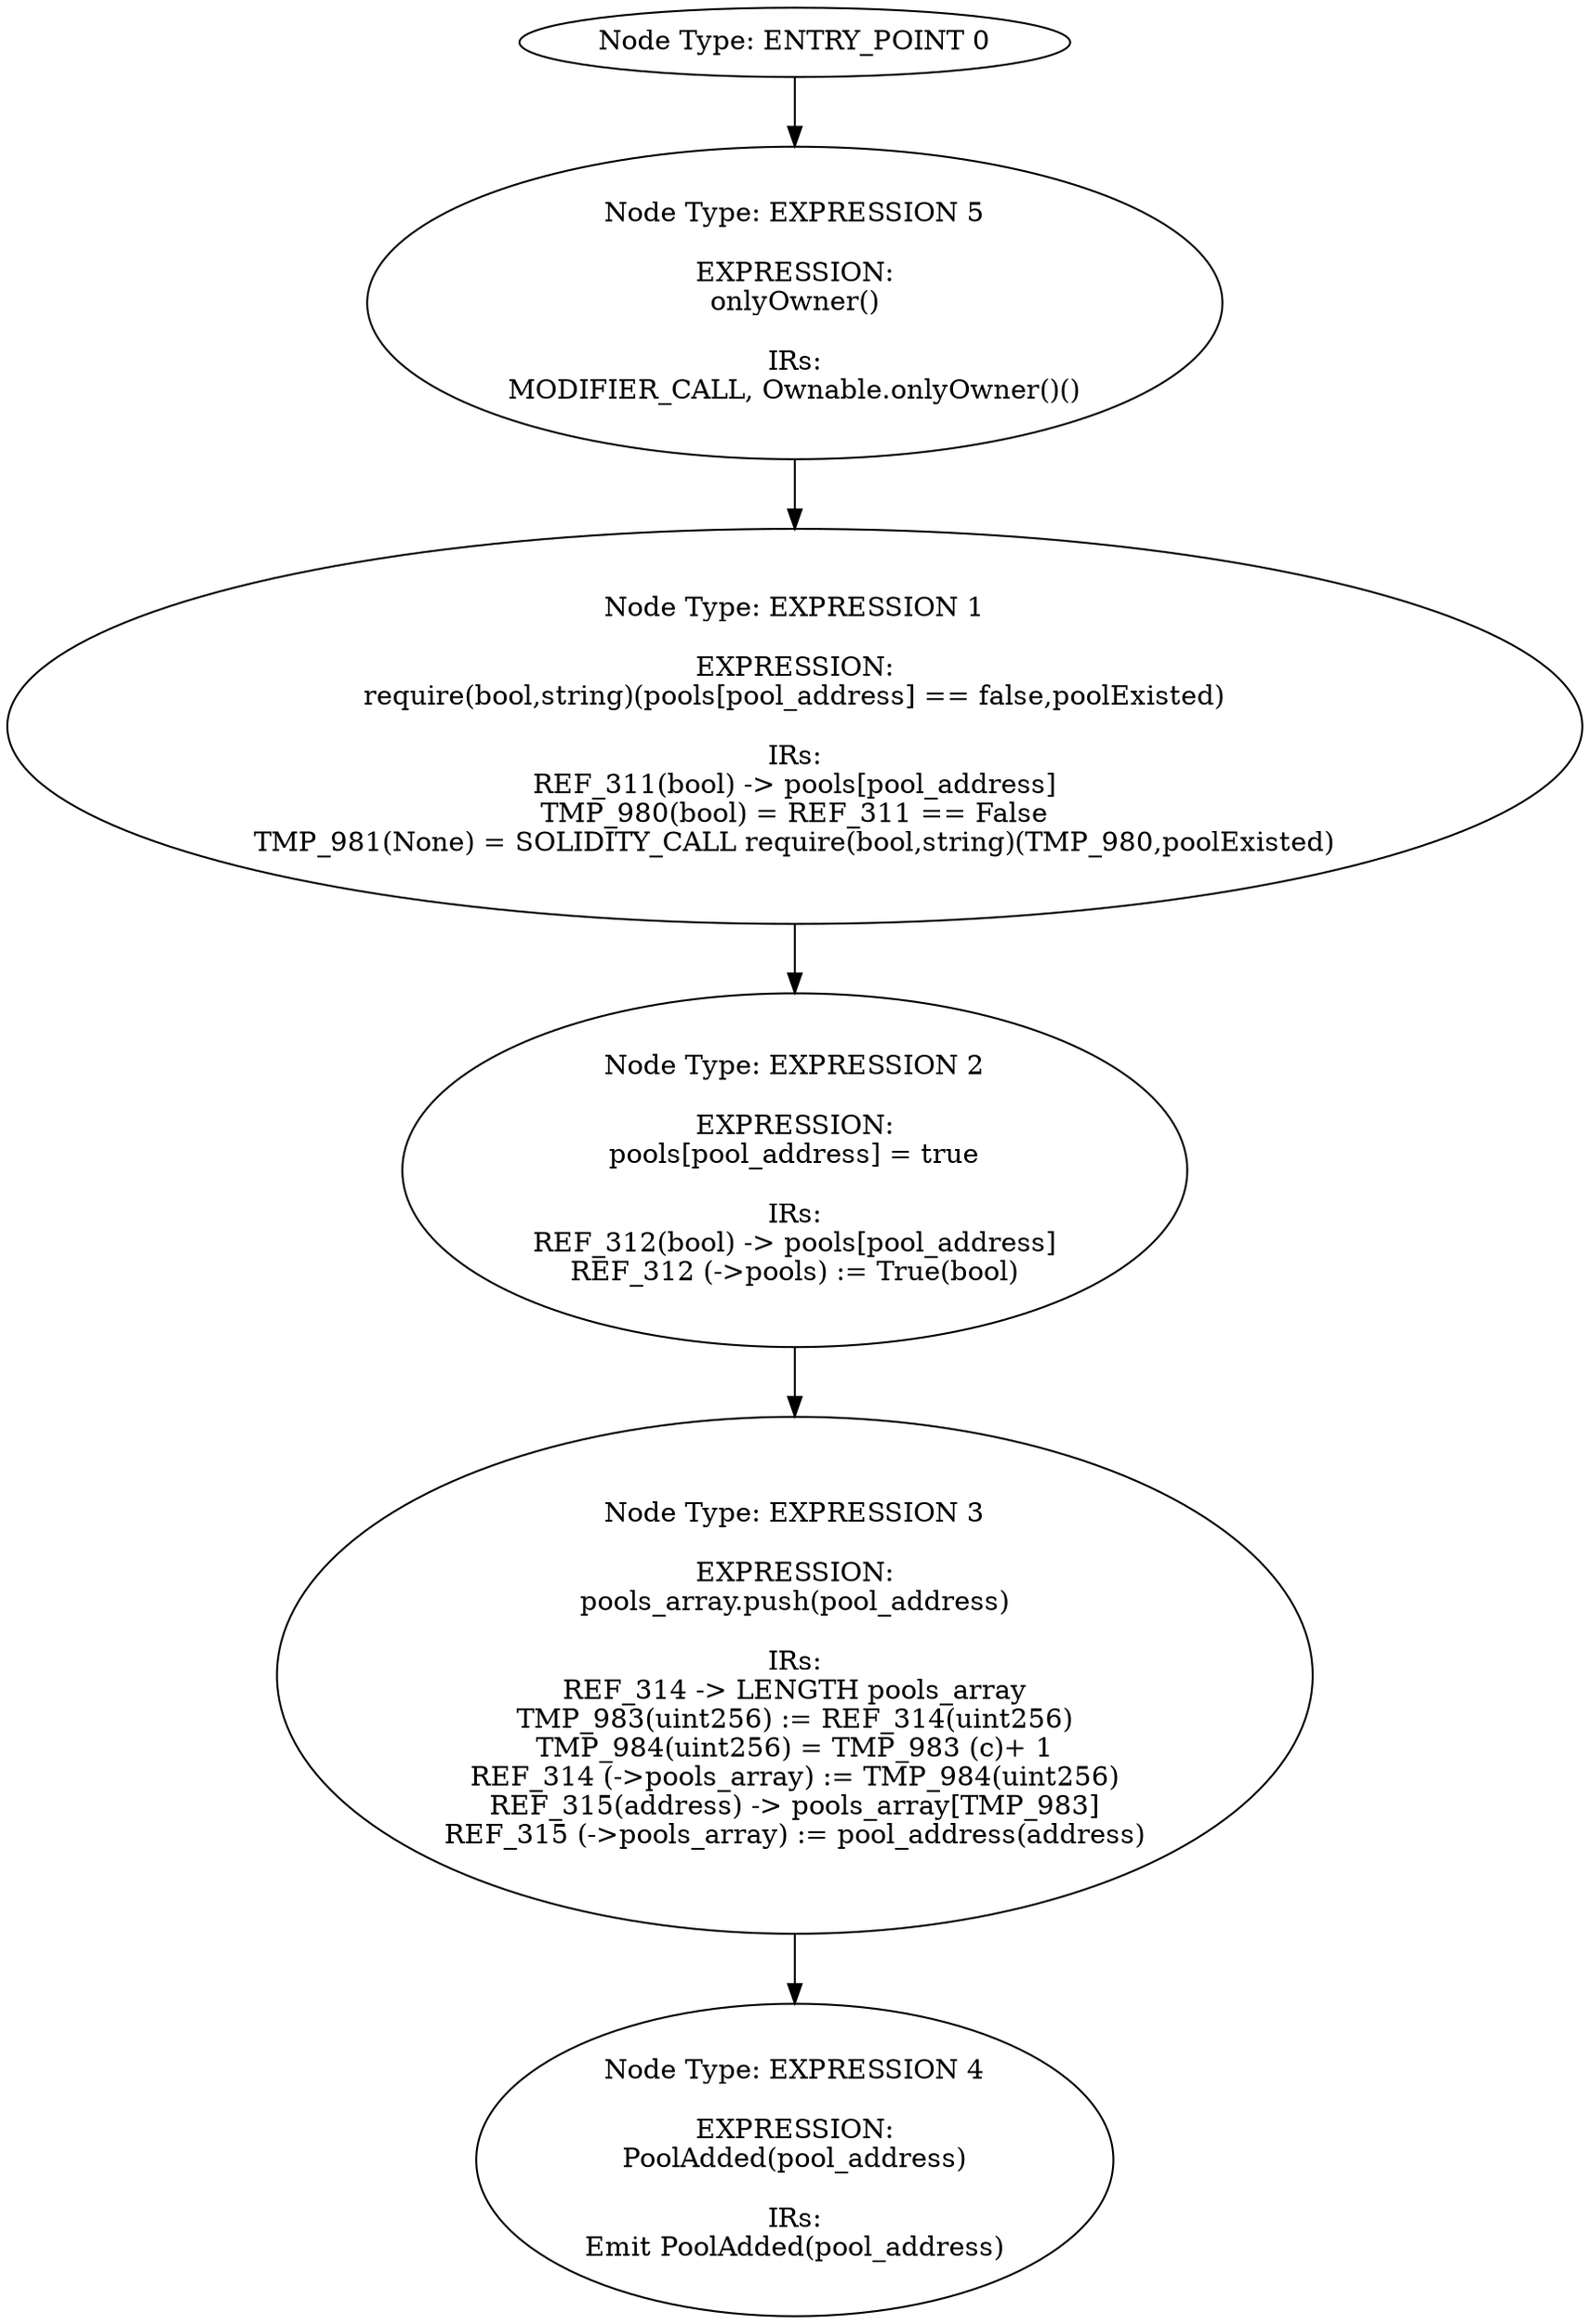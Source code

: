 digraph{
0[label="Node Type: ENTRY_POINT 0
"];
0->5;
1[label="Node Type: EXPRESSION 1

EXPRESSION:
require(bool,string)(pools[pool_address] == false,poolExisted)

IRs:
REF_311(bool) -> pools[pool_address]
TMP_980(bool) = REF_311 == False
TMP_981(None) = SOLIDITY_CALL require(bool,string)(TMP_980,poolExisted)"];
1->2;
2[label="Node Type: EXPRESSION 2

EXPRESSION:
pools[pool_address] = true

IRs:
REF_312(bool) -> pools[pool_address]
REF_312 (->pools) := True(bool)"];
2->3;
3[label="Node Type: EXPRESSION 3

EXPRESSION:
pools_array.push(pool_address)

IRs:
REF_314 -> LENGTH pools_array
TMP_983(uint256) := REF_314(uint256)
TMP_984(uint256) = TMP_983 (c)+ 1
REF_314 (->pools_array) := TMP_984(uint256)
REF_315(address) -> pools_array[TMP_983]
REF_315 (->pools_array) := pool_address(address)"];
3->4;
4[label="Node Type: EXPRESSION 4

EXPRESSION:
PoolAdded(pool_address)

IRs:
Emit PoolAdded(pool_address)"];
5[label="Node Type: EXPRESSION 5

EXPRESSION:
onlyOwner()

IRs:
MODIFIER_CALL, Ownable.onlyOwner()()"];
5->1;
}
